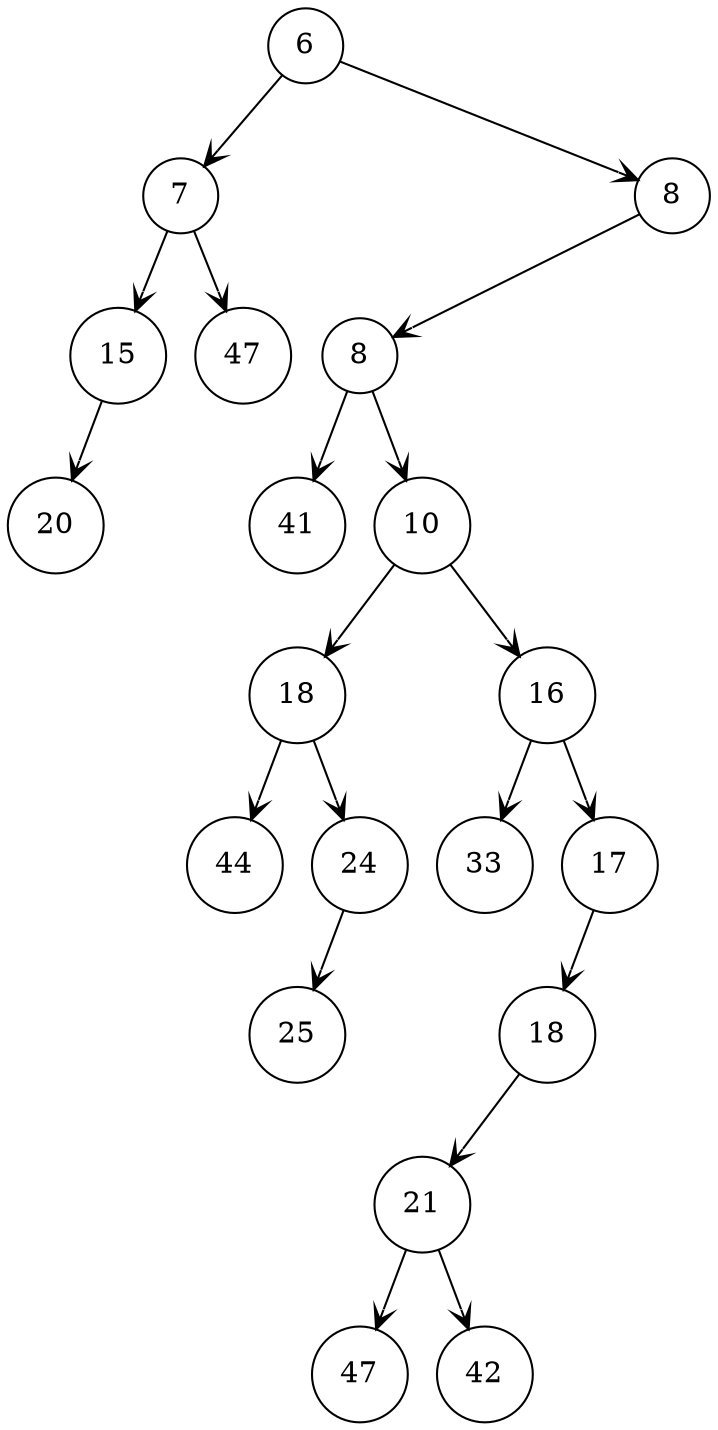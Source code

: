 digraph G {
    graph [nodesep=0.1]
    node [shape=circle]
    edge [arrowhead=vee]
    8423184[group=8423184]
    8422992 [group=8422992]
    8423184 [label="6"]
    8422992 [label="7"]
    8423184 -> 8422992
    8421504 [group=8421504]
    8422992 [label="7"]
    8421504 [label="15"]
    8422992 -> 8421504
    8421504 [label="15"]
    8422560 [label="20"]
    8421504 -> 8422560
    _8421504 [group=8421504, label="", width=0, style=invis]
    8421504 -> _8421504 [style=invis]
    _8422992 [group=8422992, label="", width=0, style=invis]
    8422992 -> _8422992 [style=invis]
    8422992 [label="7"]
    8422608 [label="47"]
    8422992 -> 8422608
    _8423184 [group=8423184, label="", width=0, style=invis]
    8423184 -> _8423184 [style=invis]
    8422176 [group=8422176]
    8423184 [label="6"]
    8422176 [label="8"]
    8423184 -> 8422176
    8422272 [group=8422272]
    8422176 [label="8"]
    8422272 [label="8"]
    8422176 -> 8422272
    8422272 [label="8"]
    8422464 [label="41"]
    8422272 -> 8422464
    _8422272 [group=8422272, label="", width=0, style=invis]
    8422272 -> _8422272 [style=invis]
    8421792 [group=8421792]
    8422272 [label="8"]
    8421792 [label="10"]
    8422272 -> 8421792
    8423424 [group=8423424]
    8421792 [label="10"]
    8423424 [label="18"]
    8421792 -> 8423424
    8423424 [label="18"]
    8422320 [label="44"]
    8423424 -> 8422320
    _8423424 [group=8423424, label="", width=0, style=invis]
    8423424 -> _8423424 [style=invis]
    8422656 [group=8422656]
    8423424 [label="18"]
    8422656 [label="24"]
    8423424 -> 8422656
    8422656 [label="24"]
    8422512 [label="25"]
    8422656 -> 8422512
    _8422656 [group=8422656, label="", width=0, style=invis]
    8422656 -> _8422656 [style=invis]
    _8421792 [group=8421792, label="", width=0, style=invis]
    8421792 -> _8421792 [style=invis]
    8422752 [group=8422752]
    8421792 [label="10"]
    8422752 [label="16"]
    8421792 -> 8422752
    8422752 [label="16"]
    8423232 [label="33"]
    8422752 -> 8423232
    _8422752 [group=8422752, label="", width=0, style=invis]
    8422752 -> _8422752 [style=invis]
    8423088 [group=8423088]
    8422752 [label="16"]
    8423088 [label="17"]
    8422752 -> 8423088
    8422416 [group=8422416]
    8423088 [label="17"]
    8422416 [label="18"]
    8423088 -> 8422416
    8422368 [group=8422368]
    8422416 [label="18"]
    8422368 [label="21"]
    8422416 -> 8422368
    8422368 [label="21"]
    8422224 [label="47"]
    8422368 -> 8422224
    _8422368 [group=8422368, label="", width=0, style=invis]
    8422368 -> _8422368 [style=invis]
    8422368 [label="21"]
    8422704 [label="42"]
    8422368 -> 8422704
    _8422416 [group=8422416, label="", width=0, style=invis]
    8422416 -> _8422416 [style=invis]
    {rank=same; _8422416; 8422704}
    _8423088 [group=8423088, label="", width=0, style=invis]
    8423088 -> _8423088 [style=invis]
    {rank=same; _8421792; 8423232}
    _8422176 [group=8422176, label="", width=0, style=invis]
    8422176 -> _8422176 [style=invis]
    {rank=same; _8422176; 8423088}
    {rank=same; _8423184; 8422608}
}